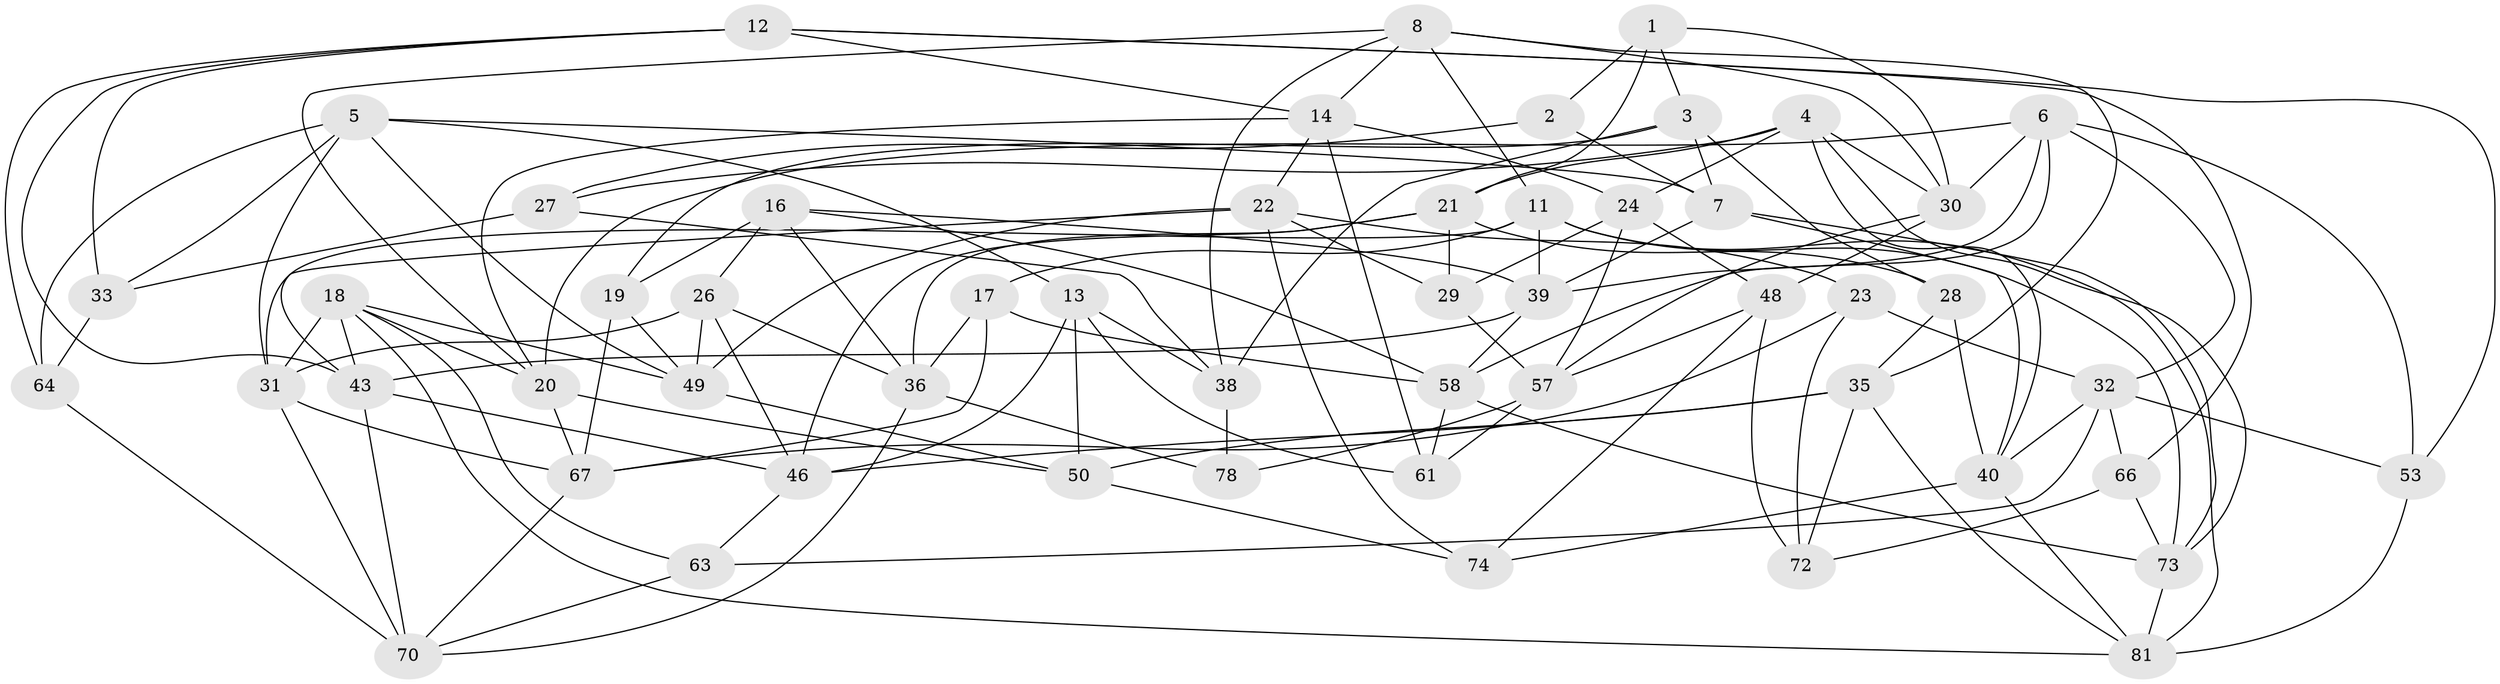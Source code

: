// Generated by graph-tools (version 1.1) at 2025/52/02/27/25 19:52:31]
// undirected, 53 vertices, 137 edges
graph export_dot {
graph [start="1"]
  node [color=gray90,style=filled];
  1 [super="+80"];
  2;
  3 [super="+71"];
  4 [super="+44"];
  5 [super="+10"];
  6 [super="+84"];
  7 [super="+88"];
  8 [super="+9"];
  11 [super="+52"];
  12 [super="+37"];
  13 [super="+47"];
  14 [super="+15"];
  16 [super="+59"];
  17;
  18 [super="+25"];
  19;
  20 [super="+45"];
  21 [super="+41"];
  22 [super="+54"];
  23;
  24 [super="+75"];
  26 [super="+55"];
  27;
  28;
  29;
  30 [super="+87"];
  31 [super="+34"];
  32 [super="+90"];
  33;
  35 [super="+89"];
  36 [super="+79"];
  38 [super="+42"];
  39 [super="+62"];
  40 [super="+86"];
  43 [super="+51"];
  46 [super="+69"];
  48 [super="+56"];
  49 [super="+68"];
  50 [super="+65"];
  53;
  57 [super="+82"];
  58 [super="+60"];
  61;
  63;
  64;
  66;
  67 [super="+77"];
  70 [super="+76"];
  72;
  73 [super="+83"];
  74;
  78;
  81 [super="+85"];
  1 -- 2 [weight=2];
  1 -- 30;
  1 -- 3 [weight=2];
  1 -- 21;
  2 -- 7;
  2 -- 27;
  3 -- 7;
  3 -- 38;
  3 -- 19;
  3 -- 28;
  4 -- 27;
  4 -- 24;
  4 -- 21;
  4 -- 73;
  4 -- 30;
  4 -- 40;
  5 -- 33;
  5 -- 64;
  5 -- 49;
  5 -- 31;
  5 -- 7;
  5 -- 13;
  6 -- 53;
  6 -- 39;
  6 -- 32;
  6 -- 20;
  6 -- 58;
  6 -- 30;
  7 -- 73;
  7 -- 39;
  7 -- 40;
  8 -- 20;
  8 -- 35;
  8 -- 11;
  8 -- 38;
  8 -- 14;
  8 -- 30;
  11 -- 31;
  11 -- 73;
  11 -- 81;
  11 -- 17;
  11 -- 39;
  12 -- 53;
  12 -- 43;
  12 -- 33;
  12 -- 64;
  12 -- 66;
  12 -- 14;
  13 -- 50 [weight=2];
  13 -- 38;
  13 -- 61;
  13 -- 46;
  14 -- 20;
  14 -- 61;
  14 -- 24;
  14 -- 22;
  16 -- 19;
  16 -- 26 [weight=2];
  16 -- 58;
  16 -- 36;
  16 -- 39;
  17 -- 67;
  17 -- 58;
  17 -- 36;
  18 -- 43;
  18 -- 31;
  18 -- 49;
  18 -- 63;
  18 -- 81;
  18 -- 20;
  19 -- 49;
  19 -- 67;
  20 -- 67;
  20 -- 50;
  21 -- 29;
  21 -- 28;
  21 -- 36;
  21 -- 46;
  22 -- 29;
  22 -- 43;
  22 -- 49;
  22 -- 74;
  22 -- 23;
  23 -- 72;
  23 -- 67;
  23 -- 32;
  24 -- 57;
  24 -- 48 [weight=2];
  24 -- 29;
  26 -- 46;
  26 -- 49;
  26 -- 31;
  26 -- 36;
  27 -- 33;
  27 -- 38;
  28 -- 35;
  28 -- 40;
  29 -- 57;
  30 -- 48;
  30 -- 57;
  31 -- 67;
  31 -- 70;
  32 -- 40;
  32 -- 63;
  32 -- 66;
  32 -- 53;
  33 -- 64;
  35 -- 81;
  35 -- 72;
  35 -- 50;
  35 -- 46;
  36 -- 70;
  36 -- 78;
  38 -- 78 [weight=2];
  39 -- 58;
  39 -- 43;
  40 -- 74;
  40 -- 81;
  43 -- 70;
  43 -- 46;
  46 -- 63;
  48 -- 72;
  48 -- 57;
  48 -- 74;
  49 -- 50;
  50 -- 74;
  53 -- 81;
  57 -- 61;
  57 -- 78;
  58 -- 73;
  58 -- 61;
  63 -- 70;
  64 -- 70;
  66 -- 72;
  66 -- 73;
  67 -- 70;
  73 -- 81;
}

